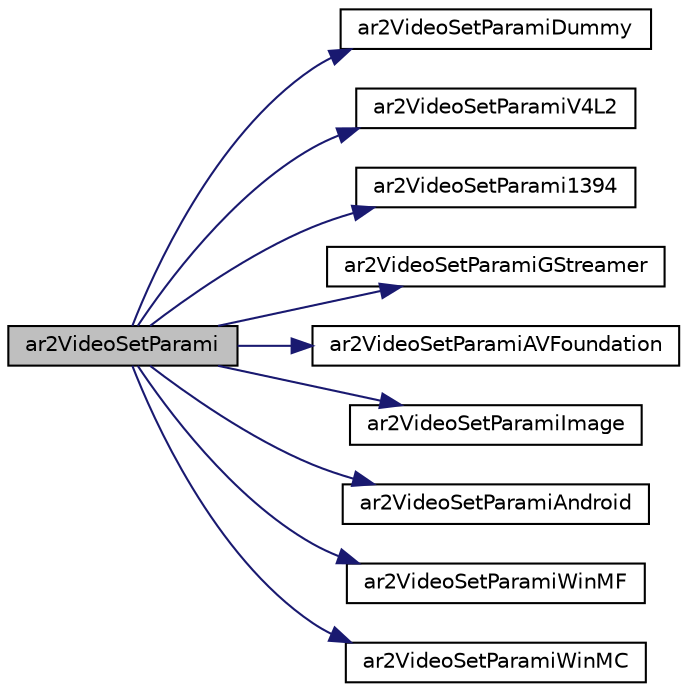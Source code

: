 digraph "ar2VideoSetParami"
{
 // INTERACTIVE_SVG=YES
  edge [fontname="Helvetica",fontsize="10",labelfontname="Helvetica",labelfontsize="10"];
  node [fontname="Helvetica",fontsize="10",shape=record];
  rankdir="LR";
  Node1 [label="ar2VideoSetParami",height=0.2,width=0.4,color="black", fillcolor="grey75", style="filled", fontcolor="black"];
  Node1 -> Node2 [color="midnightblue",fontsize="10",style="solid",fontname="Helvetica"];
  Node2 [label="ar2VideoSetParamiDummy",height=0.2,width=0.4,color="black", fillcolor="white", style="filled",URL="$video_dummy_8h.html#accfc9bd063be86a02e9c387f0f470948"];
  Node1 -> Node3 [color="midnightblue",fontsize="10",style="solid",fontname="Helvetica"];
  Node3 [label="ar2VideoSetParamiV4L2",height=0.2,width=0.4,color="black", fillcolor="white", style="filled",URL="$video_v4_l2_8h.html#a1c26a387d473bc0120e15ec19b627cf9"];
  Node1 -> Node4 [color="midnightblue",fontsize="10",style="solid",fontname="Helvetica"];
  Node4 [label="ar2VideoSetParami1394",height=0.2,width=0.4,color="black", fillcolor="white", style="filled",URL="$video1394_8h.html#acda2b3c007279215e772140c469f65f3"];
  Node1 -> Node5 [color="midnightblue",fontsize="10",style="solid",fontname="Helvetica"];
  Node5 [label="ar2VideoSetParamiGStreamer",height=0.2,width=0.4,color="black", fillcolor="white", style="filled",URL="$video_g_streamer_8h.html#a48599800fdd0fa24209db078b41a27f5"];
  Node1 -> Node6 [color="midnightblue",fontsize="10",style="solid",fontname="Helvetica"];
  Node6 [label="ar2VideoSetParamiAVFoundation",height=0.2,width=0.4,color="black", fillcolor="white", style="filled",URL="$video_a_v_foundation_8h.html#a3a781077b285a0cd19a04578058b33fe"];
  Node1 -> Node7 [color="midnightblue",fontsize="10",style="solid",fontname="Helvetica"];
  Node7 [label="ar2VideoSetParamiImage",height=0.2,width=0.4,color="black", fillcolor="white", style="filled",URL="$video_image_8h.html#a2ee57bf3ebd8fc6e70357320c2753b94"];
  Node1 -> Node8 [color="midnightblue",fontsize="10",style="solid",fontname="Helvetica"];
  Node8 [label="ar2VideoSetParamiAndroid",height=0.2,width=0.4,color="black", fillcolor="white", style="filled",URL="$video_android_8h.html#ab46eebeb0e0fd8685e34ad2f4b7e52e7"];
  Node1 -> Node9 [color="midnightblue",fontsize="10",style="solid",fontname="Helvetica"];
  Node9 [label="ar2VideoSetParamiWinMF",height=0.2,width=0.4,color="black", fillcolor="white", style="filled",URL="$video_windows_media_foundation_8h.html#afb5b887f409bdc31b08184c402a5af21"];
  Node1 -> Node10 [color="midnightblue",fontsize="10",style="solid",fontname="Helvetica"];
  Node10 [label="ar2VideoSetParamiWinMC",height=0.2,width=0.4,color="black", fillcolor="white", style="filled",URL="$video_windows_media_capture_8h.html#a6af7abc58eae26cf31874f6eb102f237"];
}
